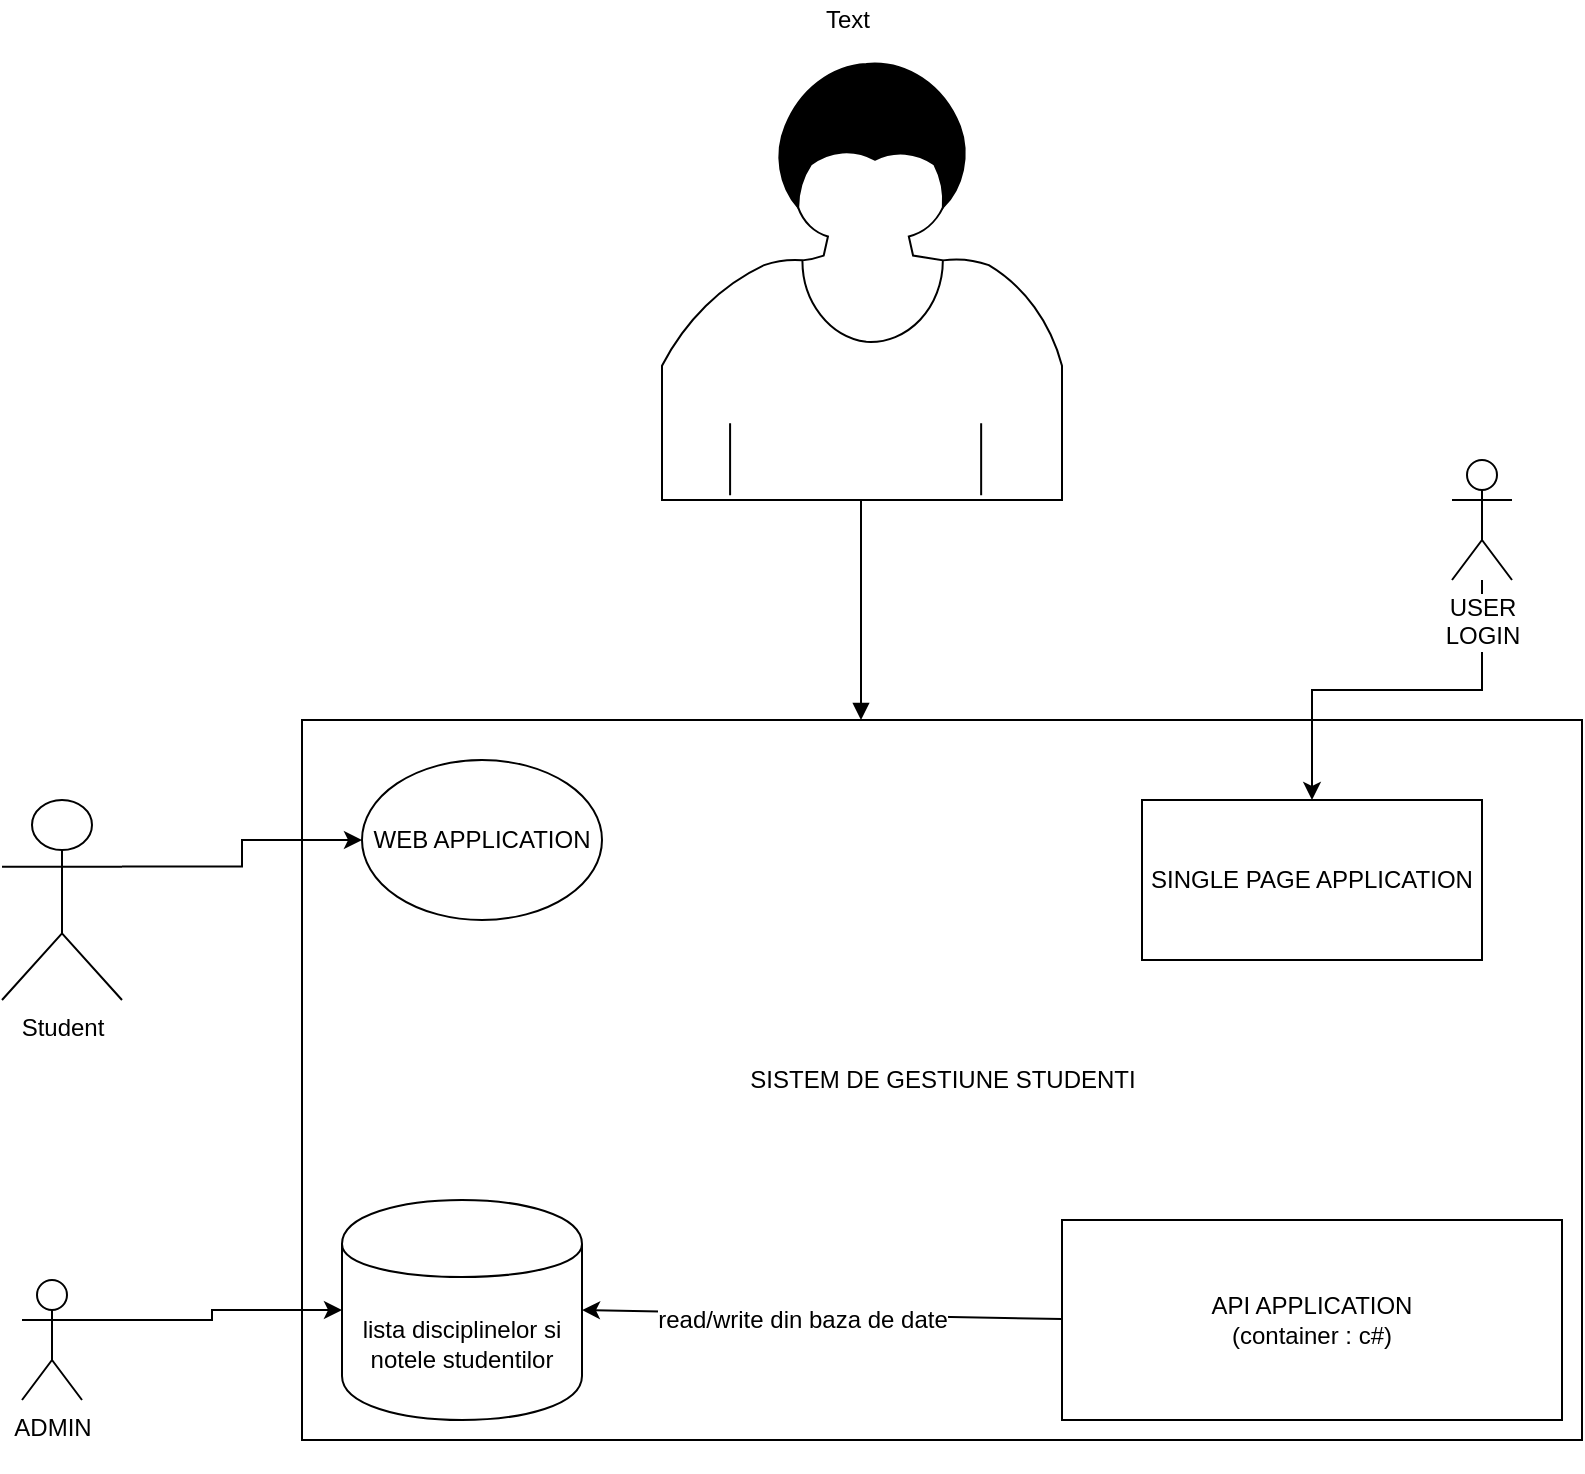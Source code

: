 <mxfile version="12.1.0" type="github" pages="1"><diagram id="qFjjpSyX9q8NW6VsUiqh" name="Page-1"><mxGraphModel dx="1327" dy="793" grid="1" gridSize="10" guides="1" tooltips="1" connect="1" arrows="1" fold="1" page="1" pageScale="1" pageWidth="850" pageHeight="1100" math="0" shadow="0"><root><mxCell id="0"/><mxCell id="1" parent="0"/><mxCell id="aP9e4XWtl4fB-4PYGCa2-1" value="" style="shape=mxgraph.bpmn.user_task;html=1;outlineConnect=0;" vertex="1" parent="1"><mxGeometry x="350" y="60" width="200" height="220" as="geometry"/></mxCell><mxCell id="aP9e4XWtl4fB-4PYGCa2-2" value="" style="endArrow=block;endFill=1;endSize=6;html=1;" edge="1" parent="1"><mxGeometry width="100" relative="1" as="geometry"><mxPoint x="449.5" y="280" as="sourcePoint"/><mxPoint x="449.5" y="390" as="targetPoint"/><Array as="points"/></mxGeometry></mxCell><mxCell id="aP9e4XWtl4fB-4PYGCa2-5" value="Text" style="text;html=1;resizable=0;points=[];autosize=1;align=left;verticalAlign=top;spacingTop=-4;" vertex="1" parent="1"><mxGeometry x="430" y="30" width="40" height="20" as="geometry"/></mxCell><mxCell id="aP9e4XWtl4fB-4PYGCa2-7" value="SISTEM DE GESTIUNE STUDENTI" style="html=1;" vertex="1" parent="1"><mxGeometry x="170" y="390" width="640" height="360" as="geometry"/></mxCell><mxCell id="aP9e4XWtl4fB-4PYGCa2-10" value="WEB APPLICATION" style="ellipse;whiteSpace=wrap;html=1;" vertex="1" parent="1"><mxGeometry x="200" y="410" width="120" height="80" as="geometry"/></mxCell><mxCell id="aP9e4XWtl4fB-4PYGCa2-11" value="lista disciplinelor si notele studentilor" style="shape=cylinder;whiteSpace=wrap;html=1;boundedLbl=1;backgroundOutline=1;" vertex="1" parent="1"><mxGeometry x="190" y="630" width="120" height="110" as="geometry"/></mxCell><mxCell id="aP9e4XWtl4fB-4PYGCa2-24" style="edgeStyle=orthogonalEdgeStyle;rounded=0;orthogonalLoop=1;jettySize=auto;html=1;exitX=1;exitY=0.333;exitDx=0;exitDy=0;exitPerimeter=0;entryX=0;entryY=0.5;entryDx=0;entryDy=0;" edge="1" parent="1" source="aP9e4XWtl4fB-4PYGCa2-13" target="aP9e4XWtl4fB-4PYGCa2-10"><mxGeometry relative="1" as="geometry"/></mxCell><mxCell id="aP9e4XWtl4fB-4PYGCa2-13" value="Student" style="shape=umlActor;verticalLabelPosition=bottom;labelBackgroundColor=#ffffff;verticalAlign=top;html=1;outlineConnect=0;" vertex="1" parent="1"><mxGeometry x="20" y="430" width="60" height="100" as="geometry"/></mxCell><mxCell id="aP9e4XWtl4fB-4PYGCa2-14" value="&lt;div&gt;API APPLICATION&lt;/div&gt;&lt;div&gt;(container : c#)&lt;br&gt;&lt;/div&gt;" style="rounded=0;whiteSpace=wrap;html=1;" vertex="1" parent="1"><mxGeometry x="550" y="640" width="250" height="100" as="geometry"/></mxCell><mxCell id="aP9e4XWtl4fB-4PYGCa2-17" value="" style="endArrow=classic;html=1;entryX=1;entryY=0.5;entryDx=0;entryDy=0;" edge="1" parent="1" target="aP9e4XWtl4fB-4PYGCa2-11"><mxGeometry width="50" height="50" relative="1" as="geometry"><mxPoint x="550" y="689.5" as="sourcePoint"/><mxPoint x="490" y="689.5" as="targetPoint"/></mxGeometry></mxCell><mxCell id="aP9e4XWtl4fB-4PYGCa2-22" value="read/write din baza de date" style="text;html=1;resizable=0;points=[];align=center;verticalAlign=middle;labelBackgroundColor=#ffffff;rotation=0;" vertex="1" connectable="0" parent="aP9e4XWtl4fB-4PYGCa2-17"><mxGeometry x="0.75" y="1" relative="1" as="geometry"><mxPoint x="80" y="3.5" as="offset"/></mxGeometry></mxCell><mxCell id="aP9e4XWtl4fB-4PYGCa2-23" value="SINGLE PAGE APPLICATION" style="rounded=0;whiteSpace=wrap;html=1;" vertex="1" parent="1"><mxGeometry x="590" y="430" width="170" height="80" as="geometry"/></mxCell><mxCell id="aP9e4XWtl4fB-4PYGCa2-31" style="edgeStyle=orthogonalEdgeStyle;rounded=0;orthogonalLoop=1;jettySize=auto;html=1;exitX=1;exitY=0.333;exitDx=0;exitDy=0;exitPerimeter=0;" edge="1" parent="1" source="aP9e4XWtl4fB-4PYGCa2-25" target="aP9e4XWtl4fB-4PYGCa2-11"><mxGeometry relative="1" as="geometry"/></mxCell><mxCell id="aP9e4XWtl4fB-4PYGCa2-25" value="&lt;div&gt;ADMIN&lt;/div&gt;&lt;div&gt;&lt;br&gt;&lt;/div&gt;" style="shape=umlActor;verticalLabelPosition=bottom;labelBackgroundColor=#ffffff;verticalAlign=top;html=1;outlineConnect=0;" vertex="1" parent="1"><mxGeometry x="30" y="670" width="30" height="60" as="geometry"/></mxCell><mxCell id="aP9e4XWtl4fB-4PYGCa2-33" value="" style="edgeStyle=orthogonalEdgeStyle;rounded=0;orthogonalLoop=1;jettySize=auto;html=1;entryX=0.5;entryY=0;entryDx=0;entryDy=0;" edge="1" parent="1" source="aP9e4XWtl4fB-4PYGCa2-32" target="aP9e4XWtl4fB-4PYGCa2-23"><mxGeometry relative="1" as="geometry"/></mxCell><mxCell id="aP9e4XWtl4fB-4PYGCa2-32" value="&lt;div&gt;USER&lt;/div&gt;&lt;div&gt;LOGIN&lt;br&gt;&lt;/div&gt;" style="shape=umlActor;verticalLabelPosition=bottom;labelBackgroundColor=#ffffff;verticalAlign=top;html=1;outlineConnect=0;" vertex="1" parent="1"><mxGeometry x="745" y="260" width="30" height="60" as="geometry"/></mxCell></root></mxGraphModel></diagram></mxfile>